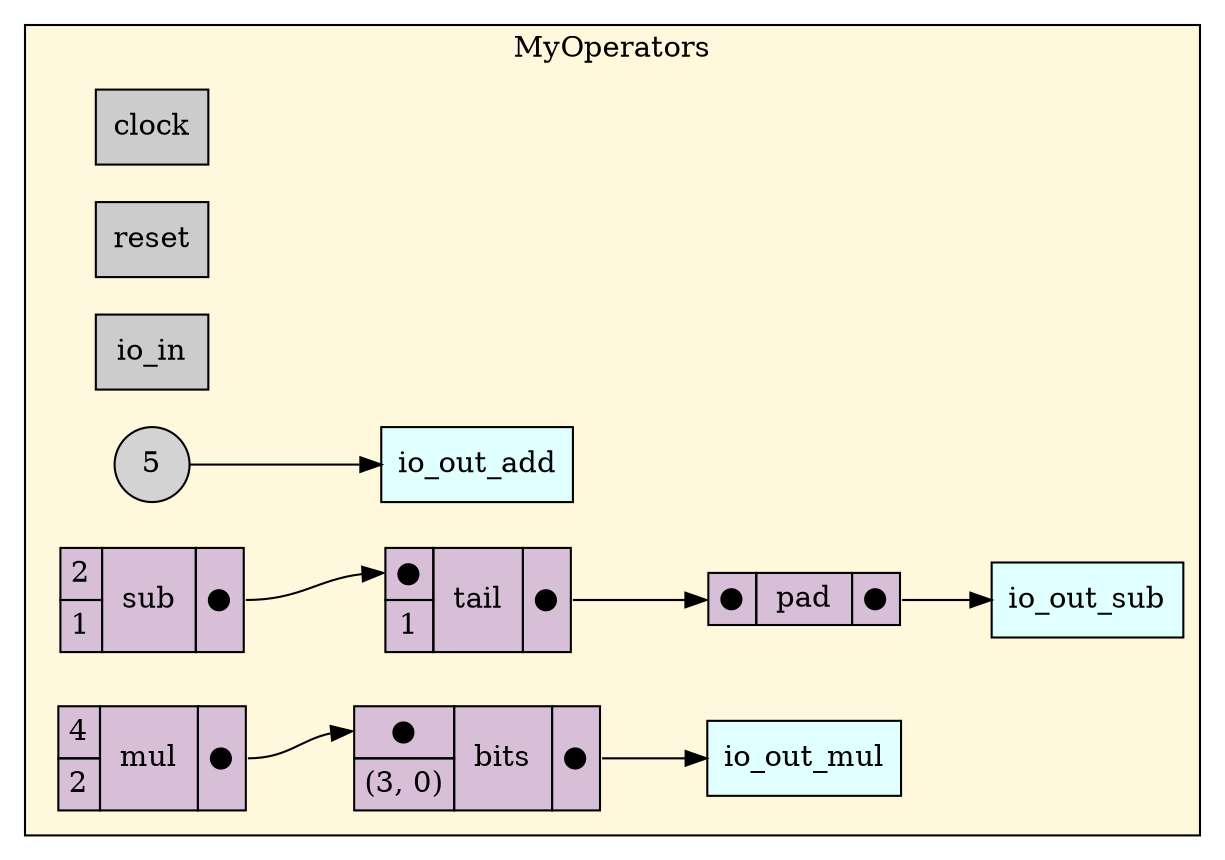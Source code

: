 digraph MyOperators {
stylesheet = "styles.css"
rankdir="LR" 

subgraph cluster_MyOperators {
  label="MyOperators"
  URL=""
  bgcolor="#FFF8DC"
  cluster_MyOperators_clock [shape = "rectangle" style="filled" fillcolor="#CCCCCC" label="clock" rank="0"]
     
cluster_MyOperators_reset [shape = "rectangle" style="filled" fillcolor="#CCCCCC" label="reset" rank="0"]
     
cluster_MyOperators_io_in [shape = "rectangle" style="filled" fillcolor="#CCCCCC" label="io_in" rank="0"]
     
cluster_MyOperators_io_out_add [shape = "rectangle" style="filled" fillcolor="#E0FFFF" label="io_out_add" rank="1000"]
     
cluster_MyOperators_io_out_sub [shape = "rectangle" style="filled" fillcolor="#E0FFFF" label="io_out_sub" rank="1000"]
     
cluster_MyOperators_io_out_mul [shape = "rectangle" style="filled" fillcolor="#E0FFFF" label="io_out_mul" rank="1000"]
     
cluster_MyOperators_lit4 [shape="circle" style="filled" BGCOLOR="#C0C0C0" label="5"]
     

op_pad_5 [shape = "plaintext" label=<
<TABLE BORDER="0" CELLBORDER="1" CELLSPACING="0" CELLPADDING="4" BGCOLOR="#D8BFD8">
  <TR>
    <TD PORT="in1">&#x25cf;</TD>
    <TD > pad </TD>
    <TD PORT="out">&#x25cf;</TD>
  </TR>
</TABLE>>];
       

op_tail_6 [shape = "plaintext" label=<
<TABLE BORDER="0" CELLBORDER="1" CELLSPACING="0" CELLPADDING="4" BGCOLOR="#D8BFD8">
  <TR>
    <TD PORT="in1">&#x25cf;</TD>
    <TD ROWSPAN="2" > tail </TD>
    <TD ROWSPAN="2" PORT="out">&#x25cf;</TD>
  </TR>
  <TR>
    <TD>1</TD>
  </TR>
</TABLE>>];
       

op_sub_7 [shape = "plaintext" label=<
<TABLE BORDER="0" CELLBORDER="1" CELLSPACING="0" CELLPADDING="4" BGCOLOR="#D8BFD8">
  <TR>
    <TD PORT="in1">2</TD>
    <TD ROWSPAN="2" > sub </TD>
    <TD ROWSPAN="2" PORT="out">&#x25cf;</TD>
  </TR>
  <TR>
    <TD PORT="in2">1</TD>
  </TR>
</TABLE>>];
       

op_bits_8 [shape = "plaintext" label=<
<TABLE BORDER="0" CELLBORDER="1" CELLSPACING="0" CELLPADDING="4" BGCOLOR="#D8BFD8">
  <TR>
    <TD PORT="in1">&#x25cf;</TD>
    <TD ROWSPAN="2" > bits </TD>
    <TD ROWSPAN="2" PORT="out">&#x25cf;</TD>
  </TR>
  <TR>
    <TD>(3, 0)</TD>
  </TR>
</TABLE>>];
       

op_mul_9 [shape = "plaintext" label=<
<TABLE BORDER="0" CELLBORDER="1" CELLSPACING="0" CELLPADDING="4" BGCOLOR="#D8BFD8">
  <TR>
    <TD PORT="in1">4</TD>
    <TD ROWSPAN="2" > mul </TD>
    <TD ROWSPAN="2" PORT="out">&#x25cf;</TD>
  </TR>
  <TR>
    <TD PORT="in2">2</TD>
  </TR>
</TABLE>>];
       

  op_mul_9:out -> op_bits_8:in1
  op_sub_7:out -> op_tail_6:in1
  op_bits_8:out -> cluster_MyOperators_io_out_mul
  cluster_MyOperators_lit4 -> cluster_MyOperators_io_out_add
  op_tail_6:out -> op_pad_5:in1
  op_pad_5:out -> cluster_MyOperators_io_out_sub
  
  
}
     
}
